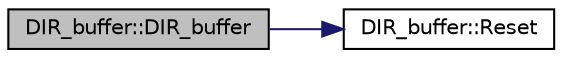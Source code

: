 digraph "DIR_buffer::DIR_buffer"
{
  edge [fontname="Helvetica",fontsize="10",labelfontname="Helvetica",labelfontsize="10"];
  node [fontname="Helvetica",fontsize="10",shape=record];
  rankdir="LR";
  Node1 [label="DIR_buffer::DIR_buffer",height=0.2,width=0.4,color="black", fillcolor="grey75", style="filled", fontcolor="black"];
  Node1 -> Node2 [color="midnightblue",fontsize="10",style="solid",fontname="Helvetica"];
  Node2 [label="DIR_buffer::Reset",height=0.2,width=0.4,color="black", fillcolor="white", style="filled",URL="$d2/deb/class_d_i_r__buffer.html#adebc2894d42bdb187a32aaca6c6ea9d9",tooltip="Set initial values. "];
}
